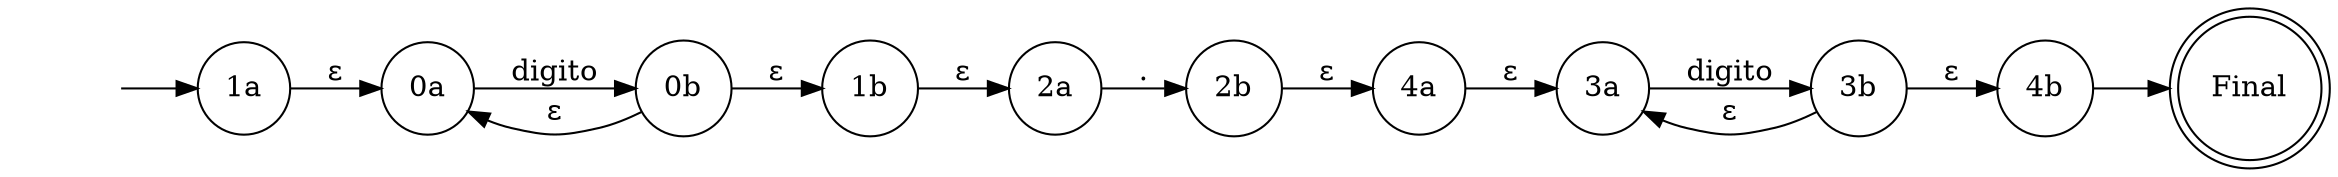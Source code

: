 digraph G{
rankdir=LR
concentrate=true
nodoInicial [shape=none label=""]
nodoInicial->nodo1a [label=""]
nodo0a [shape=circle label="0a"]
nodo0b [shape=circle label="0b"]
nodo0a -> nodo0b[label="digito"]
nodo1a [shape=circle label="1a"]
nodo1b [shape=circle label="1b"]
nodo1a -> nodo0a[label="ε"]
nodo0b->nodo1b[label="ε"]
nodo0b->nodo0a[label="ε"]
nodo2a [shape=circle label="2a"]
nodo2b [shape=circle label="2b"]
nodo2a -> nodo2b[label="."]
nodo3a [shape=circle label="3a"]
nodo3b [shape=circle label="3b"]
nodo3a -> nodo3b[label="digito"]
nodo4a [shape=circle label="4a"]
nodo4b [shape=circle label="4b"]
nodo4a -> nodo3a[label="ε"]
nodo3b->nodo4b[label="ε"]
nodo3b->nodo3a[label="ε"]
nodo2b -> nodo4a[label="ε"]
nodo1b -> nodo2a[label="ε"]
nodoFinal [shape=doublecircle label="Final"]
nodo4b->nodoFinal [label=""]

}
